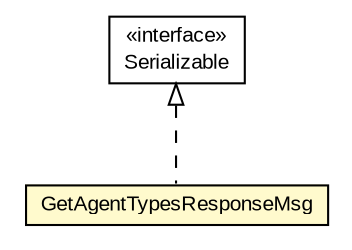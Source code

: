 #!/usr/local/bin/dot
#
# Class diagram 
# Generated by UMLGraph version R5_6-24-gf6e263 (http://www.umlgraph.org/)
#

digraph G {
	edge [fontname="arial",fontsize=10,labelfontname="arial",labelfontsize=10];
	node [fontname="arial",fontsize=10,shape=plaintext];
	nodesep=0.25;
	ranksep=0.5;
	// org.miloss.fgsms.services.interfaces.dataaccessservice.GetAgentTypesResponseMsg
	c415553 [label=<<table title="org.miloss.fgsms.services.interfaces.dataaccessservice.GetAgentTypesResponseMsg" border="0" cellborder="1" cellspacing="0" cellpadding="2" port="p" bgcolor="lemonChiffon" href="./GetAgentTypesResponseMsg.html">
		<tr><td><table border="0" cellspacing="0" cellpadding="1">
<tr><td align="center" balign="center"> GetAgentTypesResponseMsg </td></tr>
		</table></td></tr>
		</table>>, URL="./GetAgentTypesResponseMsg.html", fontname="arial", fontcolor="black", fontsize=10.0];
	//org.miloss.fgsms.services.interfaces.dataaccessservice.GetAgentTypesResponseMsg implements java.io.Serializable
	c416352:p -> c415553:p [dir=back,arrowtail=empty,style=dashed];
	// java.io.Serializable
	c416352 [label=<<table title="java.io.Serializable" border="0" cellborder="1" cellspacing="0" cellpadding="2" port="p" href="http://java.sun.com/j2se/1.4.2/docs/api/java/io/Serializable.html">
		<tr><td><table border="0" cellspacing="0" cellpadding="1">
<tr><td align="center" balign="center"> &#171;interface&#187; </td></tr>
<tr><td align="center" balign="center"> Serializable </td></tr>
		</table></td></tr>
		</table>>, URL="http://java.sun.com/j2se/1.4.2/docs/api/java/io/Serializable.html", fontname="arial", fontcolor="black", fontsize=10.0];
}

